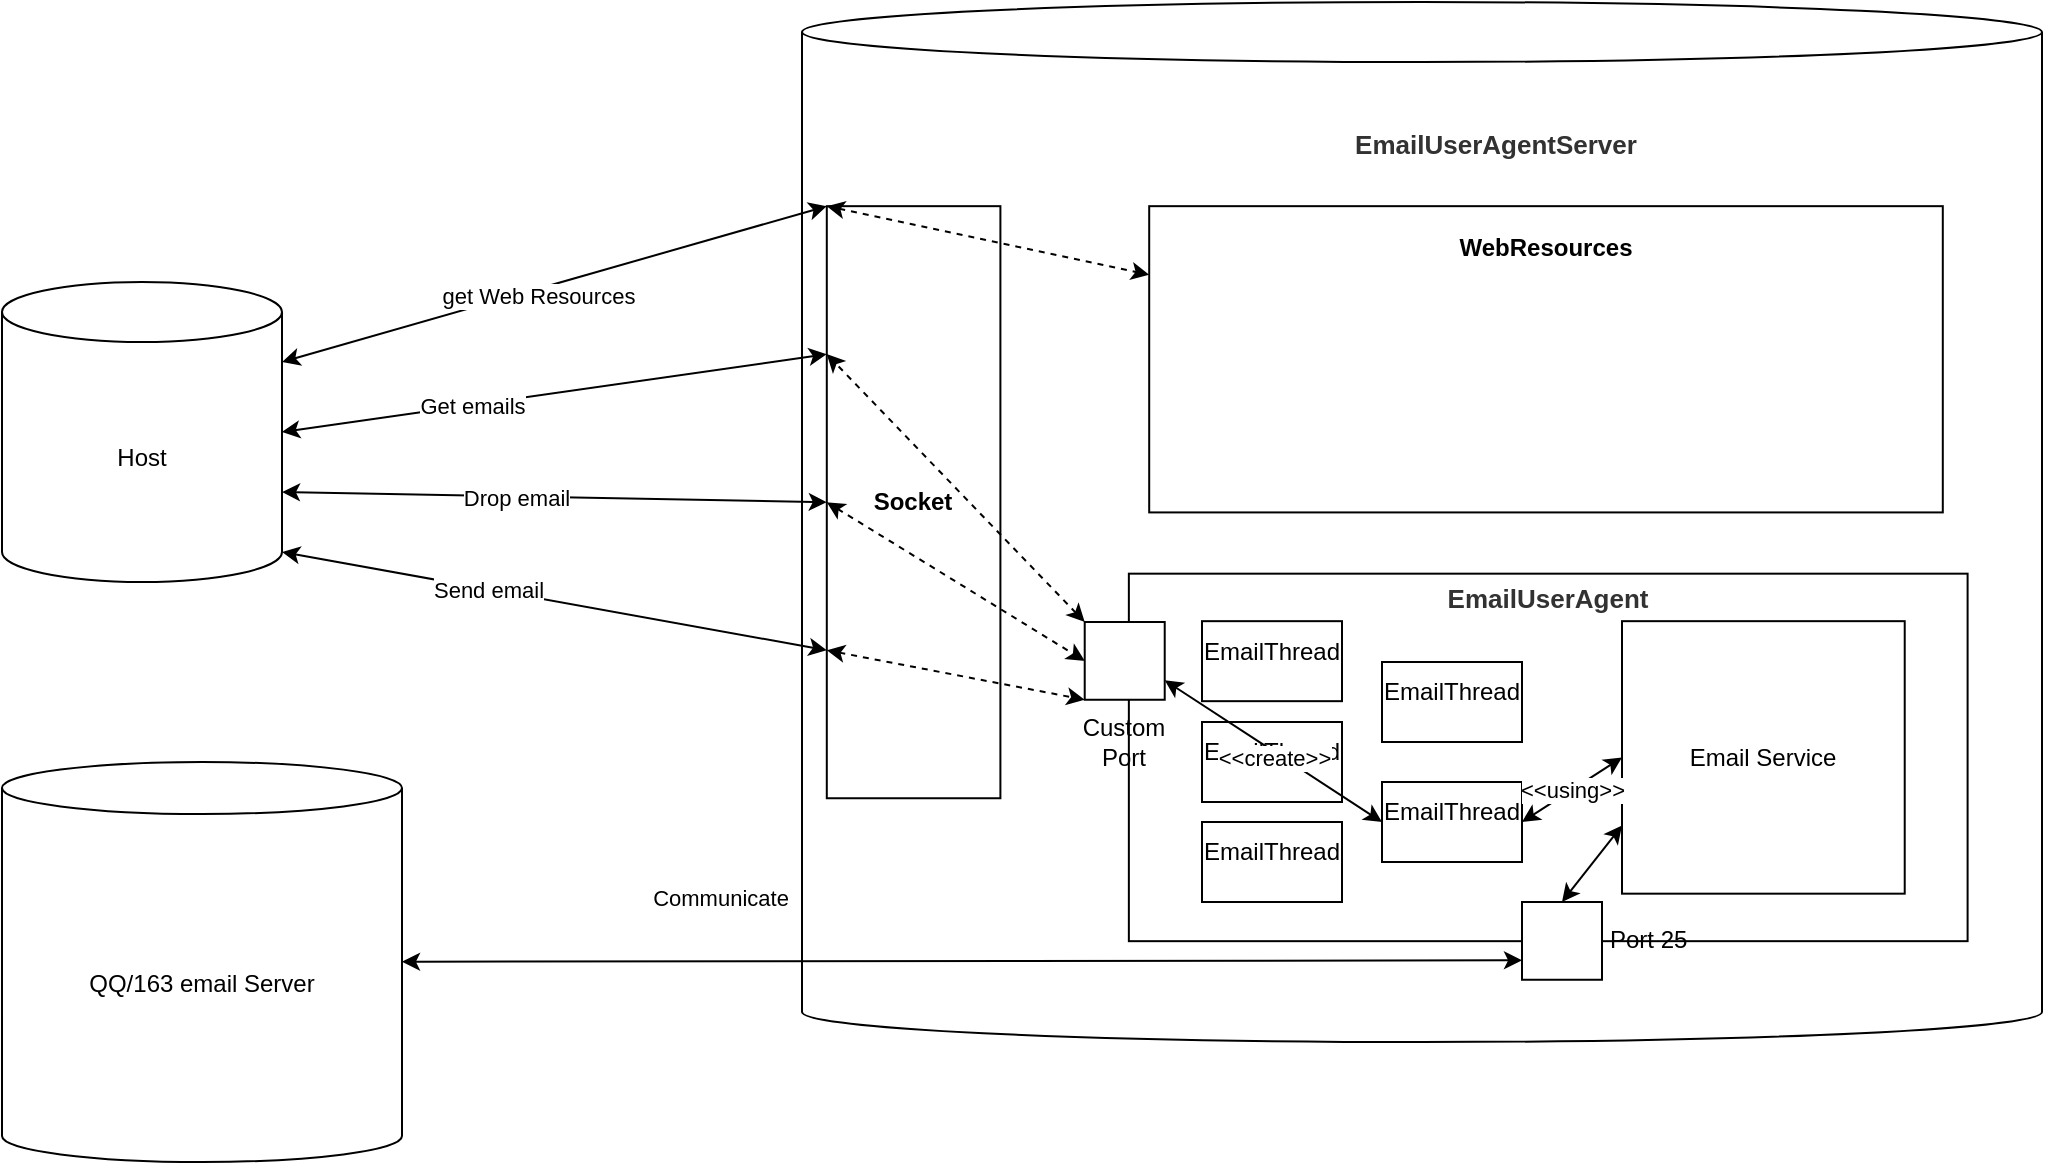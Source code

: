 <mxfile version="14.7.10" type="github">
  <diagram id="C5RBs43oDa-KdzZeNtuy" name="Page-1">
    <mxGraphModel dx="1069" dy="1152" grid="1" gridSize="10" guides="1" tooltips="1" connect="1" arrows="1" fold="1" page="1" pageScale="1" pageWidth="827" pageHeight="1169" math="0" shadow="0">
      <root>
        <mxCell id="WIyWlLk6GJQsqaUBKTNV-0" />
        <mxCell id="WIyWlLk6GJQsqaUBKTNV-1" parent="WIyWlLk6GJQsqaUBKTNV-0" />
        <mxCell id="97_k_bN5Us3Cq5SrpHCh-11" value="" style="group" vertex="1" connectable="0" parent="WIyWlLk6GJQsqaUBKTNV-1">
          <mxGeometry x="430" y="250" width="620" height="520" as="geometry" />
        </mxCell>
        <mxCell id="97_k_bN5Us3Cq5SrpHCh-0" value="" style="shape=cylinder3;whiteSpace=wrap;html=1;boundedLbl=1;backgroundOutline=1;size=15;" vertex="1" parent="97_k_bN5Us3Cq5SrpHCh-11">
          <mxGeometry width="620" height="520" as="geometry" />
        </mxCell>
        <mxCell id="97_k_bN5Us3Cq5SrpHCh-1" value="&lt;span style=&quot;color: rgb(50 , 50 , 50) ; font-size: 13px ; font-weight: 700 ; background-color: rgba(255 , 255 , 255 , 0.01)&quot;&gt;EmailUserAgentServer&lt;/span&gt;" style="text;html=1;strokeColor=none;fillColor=none;align=center;verticalAlign=middle;whiteSpace=wrap;rounded=0;" vertex="1" parent="97_k_bN5Us3Cq5SrpHCh-11">
          <mxGeometry x="322.4" y="61.25" width="49.6" height="20.417" as="geometry" />
        </mxCell>
        <mxCell id="97_k_bN5Us3Cq5SrpHCh-7" value="&lt;b&gt;Socket&lt;/b&gt;" style="rounded=0;whiteSpace=wrap;html=1;" vertex="1" parent="97_k_bN5Us3Cq5SrpHCh-11">
          <mxGeometry x="12.4" y="102.083" width="86.8" height="296.042" as="geometry" />
        </mxCell>
        <mxCell id="97_k_bN5Us3Cq5SrpHCh-5" value="" style="group" vertex="1" connectable="0" parent="97_k_bN5Us3Cq5SrpHCh-11">
          <mxGeometry x="141.36" y="285.833" width="441.44" height="193.04" as="geometry" />
        </mxCell>
        <mxCell id="97_k_bN5Us3Cq5SrpHCh-2" value="" style="rounded=0;whiteSpace=wrap;html=1;" vertex="1" parent="97_k_bN5Us3Cq5SrpHCh-5">
          <mxGeometry x="22.072" width="419.368" height="183.75" as="geometry" />
        </mxCell>
        <mxCell id="97_k_bN5Us3Cq5SrpHCh-6" value="&lt;span style=&quot;color: rgb(50 , 50 , 50) ; font-size: 13px ; font-weight: 700 ; background-color: rgba(255 , 255 , 255 , 0.01)&quot;&gt;EmailUserAgent&lt;/span&gt;" style="text;html=1;strokeColor=none;fillColor=none;align=center;verticalAlign=middle;whiteSpace=wrap;rounded=0;" vertex="1" parent="97_k_bN5Us3Cq5SrpHCh-5">
          <mxGeometry x="207.894" y="6.125" width="47.723" height="12.25" as="geometry" />
        </mxCell>
        <mxCell id="97_k_bN5Us3Cq5SrpHCh-29" value="Port 25" style="fontStyle=0;labelPosition=right;verticalLabelPosition=middle;align=left;verticalAlign=middle;spacingLeft=2;html=1;" vertex="1" parent="97_k_bN5Us3Cq5SrpHCh-5">
          <mxGeometry x="218.64" y="164.17" width="40" height="38.87" as="geometry" />
        </mxCell>
        <mxCell id="97_k_bN5Us3Cq5SrpHCh-37" value="Custom&lt;br&gt;Port" style="text;html=1;strokeColor=none;fillColor=none;align=center;verticalAlign=middle;whiteSpace=wrap;rounded=0;" vertex="1" parent="97_k_bN5Us3Cq5SrpHCh-5">
          <mxGeometry x="-0.36" y="74.167" width="40" height="20" as="geometry" />
        </mxCell>
        <mxCell id="97_k_bN5Us3Cq5SrpHCh-68" style="edgeStyle=none;rounded=0;orthogonalLoop=1;jettySize=auto;html=1;exitX=0;exitY=0.75;exitDx=0;exitDy=0;entryX=0.5;entryY=0;entryDx=0;entryDy=0;startArrow=classic;startFill=1;" edge="1" parent="97_k_bN5Us3Cq5SrpHCh-5" source="97_k_bN5Us3Cq5SrpHCh-39" target="97_k_bN5Us3Cq5SrpHCh-29">
          <mxGeometry relative="1" as="geometry" />
        </mxCell>
        <mxCell id="97_k_bN5Us3Cq5SrpHCh-39" value="Email Service" style="rounded=0;whiteSpace=wrap;html=1;" vertex="1" parent="97_k_bN5Us3Cq5SrpHCh-5">
          <mxGeometry x="268.64" y="23.75" width="141.36" height="136.25" as="geometry" />
        </mxCell>
        <mxCell id="97_k_bN5Us3Cq5SrpHCh-40" value="" style="group" vertex="1" connectable="0" parent="97_k_bN5Us3Cq5SrpHCh-5">
          <mxGeometry x="58.64" y="23.75" width="121.36" height="46.25" as="geometry" />
        </mxCell>
        <mxCell id="97_k_bN5Us3Cq5SrpHCh-49" value="" style="group" vertex="1" connectable="0" parent="97_k_bN5Us3Cq5SrpHCh-40">
          <mxGeometry width="70" height="40" as="geometry" />
        </mxCell>
        <mxCell id="97_k_bN5Us3Cq5SrpHCh-36" value="" style="rounded=0;whiteSpace=wrap;html=1;" vertex="1" parent="97_k_bN5Us3Cq5SrpHCh-49">
          <mxGeometry width="70" height="40" as="geometry" />
        </mxCell>
        <mxCell id="97_k_bN5Us3Cq5SrpHCh-38" value="EmailThread" style="text;html=1;strokeColor=none;fillColor=none;align=center;verticalAlign=middle;whiteSpace=wrap;rounded=0;" vertex="1" parent="97_k_bN5Us3Cq5SrpHCh-49">
          <mxGeometry x="15.0" y="5.417" width="40" height="20" as="geometry" />
        </mxCell>
        <mxCell id="97_k_bN5Us3Cq5SrpHCh-56" value="" style="group" vertex="1" connectable="0" parent="97_k_bN5Us3Cq5SrpHCh-5">
          <mxGeometry x="58.64" y="124.17" width="70" height="40" as="geometry" />
        </mxCell>
        <mxCell id="97_k_bN5Us3Cq5SrpHCh-57" value="" style="rounded=0;whiteSpace=wrap;html=1;" vertex="1" parent="97_k_bN5Us3Cq5SrpHCh-56">
          <mxGeometry width="70" height="40" as="geometry" />
        </mxCell>
        <mxCell id="97_k_bN5Us3Cq5SrpHCh-58" value="EmailThread" style="text;html=1;strokeColor=none;fillColor=none;align=center;verticalAlign=middle;whiteSpace=wrap;rounded=0;" vertex="1" parent="97_k_bN5Us3Cq5SrpHCh-56">
          <mxGeometry x="15.0" y="5.417" width="40" height="20" as="geometry" />
        </mxCell>
        <mxCell id="97_k_bN5Us3Cq5SrpHCh-12" style="rounded=0;orthogonalLoop=1;jettySize=auto;html=1;exitX=0;exitY=0;exitDx=0;exitDy=0;entryX=0;entryY=0.25;entryDx=0;entryDy=0;startArrow=classic;startFill=1;dashed=1;" edge="1" parent="97_k_bN5Us3Cq5SrpHCh-11" source="97_k_bN5Us3Cq5SrpHCh-4" target="97_k_bN5Us3Cq5SrpHCh-7">
          <mxGeometry relative="1" as="geometry">
            <mxPoint x="122.76" y="365.458" as="targetPoint" />
          </mxGeometry>
        </mxCell>
        <mxCell id="97_k_bN5Us3Cq5SrpHCh-13" value="" style="rounded=0;whiteSpace=wrap;html=1;" vertex="1" parent="97_k_bN5Us3Cq5SrpHCh-11">
          <mxGeometry x="173.6" y="102.083" width="396.8" height="153.125" as="geometry" />
        </mxCell>
        <mxCell id="97_k_bN5Us3Cq5SrpHCh-14" value="&lt;b&gt;WebResources&lt;/b&gt;" style="text;html=1;strokeColor=none;fillColor=none;align=center;verticalAlign=middle;whiteSpace=wrap;rounded=0;" vertex="1" parent="97_k_bN5Us3Cq5SrpHCh-11">
          <mxGeometry x="347.2" y="112.292" width="49.6" height="20.417" as="geometry" />
        </mxCell>
        <mxCell id="97_k_bN5Us3Cq5SrpHCh-19" style="edgeStyle=none;rounded=0;orthogonalLoop=1;jettySize=auto;html=1;exitX=0;exitY=0;exitDx=0;exitDy=0;startArrow=classic;startFill=1;dashed=1;" edge="1" parent="97_k_bN5Us3Cq5SrpHCh-11" source="97_k_bN5Us3Cq5SrpHCh-7" target="97_k_bN5Us3Cq5SrpHCh-13">
          <mxGeometry relative="1" as="geometry" />
        </mxCell>
        <mxCell id="97_k_bN5Us3Cq5SrpHCh-20" style="edgeStyle=none;rounded=0;orthogonalLoop=1;jettySize=auto;html=1;exitX=0;exitY=0.5;exitDx=0;exitDy=0;entryX=0;entryY=0.5;entryDx=0;entryDy=0;startArrow=classic;startFill=1;dashed=1;" edge="1" parent="97_k_bN5Us3Cq5SrpHCh-11" source="97_k_bN5Us3Cq5SrpHCh-7" target="97_k_bN5Us3Cq5SrpHCh-4">
          <mxGeometry relative="1" as="geometry" />
        </mxCell>
        <mxCell id="97_k_bN5Us3Cq5SrpHCh-21" style="edgeStyle=none;rounded=0;orthogonalLoop=1;jettySize=auto;html=1;exitX=0;exitY=0.75;exitDx=0;exitDy=0;startArrow=classic;startFill=1;dashed=1;entryX=0;entryY=1;entryDx=0;entryDy=0;" edge="1" parent="97_k_bN5Us3Cq5SrpHCh-11" source="97_k_bN5Us3Cq5SrpHCh-7" target="97_k_bN5Us3Cq5SrpHCh-4">
          <mxGeometry relative="1" as="geometry">
            <mxPoint x="110" y="350" as="targetPoint" />
          </mxGeometry>
        </mxCell>
        <mxCell id="97_k_bN5Us3Cq5SrpHCh-4" value="" style="fontStyle=0;labelPosition=right;verticalLabelPosition=middle;align=left;verticalAlign=middle;spacingLeft=2;html=1;" vertex="1" parent="97_k_bN5Us3Cq5SrpHCh-11">
          <mxGeometry x="141.36" y="310.003" width="40" height="38.87" as="geometry" />
        </mxCell>
        <mxCell id="97_k_bN5Us3Cq5SrpHCh-15" style="edgeStyle=none;rounded=0;orthogonalLoop=1;jettySize=auto;html=1;exitX=1;exitY=0;exitDx=0;exitDy=40;exitPerimeter=0;entryX=0;entryY=0;entryDx=0;entryDy=0;startArrow=classic;startFill=1;" edge="1" parent="WIyWlLk6GJQsqaUBKTNV-1" source="97_k_bN5Us3Cq5SrpHCh-8" target="97_k_bN5Us3Cq5SrpHCh-7">
          <mxGeometry relative="1" as="geometry" />
        </mxCell>
        <mxCell id="97_k_bN5Us3Cq5SrpHCh-22" value="get Web Resources" style="edgeLabel;html=1;align=center;verticalAlign=middle;resizable=0;points=[];" vertex="1" connectable="0" parent="97_k_bN5Us3Cq5SrpHCh-15">
          <mxGeometry x="-0.457" y="-2" relative="1" as="geometry">
            <mxPoint x="53" y="-14" as="offset" />
          </mxGeometry>
        </mxCell>
        <mxCell id="97_k_bN5Us3Cq5SrpHCh-16" style="edgeStyle=none;rounded=0;orthogonalLoop=1;jettySize=auto;html=1;exitX=1;exitY=0.5;exitDx=0;exitDy=0;exitPerimeter=0;entryX=0;entryY=0.25;entryDx=0;entryDy=0;startArrow=classic;startFill=1;" edge="1" parent="WIyWlLk6GJQsqaUBKTNV-1" source="97_k_bN5Us3Cq5SrpHCh-8" target="97_k_bN5Us3Cq5SrpHCh-7">
          <mxGeometry relative="1" as="geometry" />
        </mxCell>
        <mxCell id="97_k_bN5Us3Cq5SrpHCh-23" value="Get emails" style="edgeLabel;html=1;align=center;verticalAlign=middle;resizable=0;points=[];" vertex="1" connectable="0" parent="97_k_bN5Us3Cq5SrpHCh-16">
          <mxGeometry x="-0.306" relative="1" as="geometry">
            <mxPoint as="offset" />
          </mxGeometry>
        </mxCell>
        <mxCell id="97_k_bN5Us3Cq5SrpHCh-17" style="edgeStyle=none;rounded=0;orthogonalLoop=1;jettySize=auto;html=1;exitX=1;exitY=0;exitDx=0;exitDy=105;exitPerimeter=0;entryX=0;entryY=0.5;entryDx=0;entryDy=0;startArrow=classic;startFill=1;" edge="1" parent="WIyWlLk6GJQsqaUBKTNV-1" source="97_k_bN5Us3Cq5SrpHCh-8" target="97_k_bN5Us3Cq5SrpHCh-7">
          <mxGeometry relative="1" as="geometry" />
        </mxCell>
        <mxCell id="97_k_bN5Us3Cq5SrpHCh-24" value="Drop email" style="edgeLabel;html=1;align=center;verticalAlign=middle;resizable=0;points=[];" vertex="1" connectable="0" parent="97_k_bN5Us3Cq5SrpHCh-17">
          <mxGeometry x="-0.405" y="-1" relative="1" as="geometry">
            <mxPoint x="36" as="offset" />
          </mxGeometry>
        </mxCell>
        <mxCell id="97_k_bN5Us3Cq5SrpHCh-18" style="edgeStyle=none;rounded=0;orthogonalLoop=1;jettySize=auto;html=1;exitX=1;exitY=1;exitDx=0;exitDy=-15;exitPerimeter=0;entryX=0;entryY=0.75;entryDx=0;entryDy=0;startArrow=classic;startFill=1;" edge="1" parent="WIyWlLk6GJQsqaUBKTNV-1" source="97_k_bN5Us3Cq5SrpHCh-8" target="97_k_bN5Us3Cq5SrpHCh-7">
          <mxGeometry relative="1" as="geometry" />
        </mxCell>
        <mxCell id="97_k_bN5Us3Cq5SrpHCh-26" value="Send email" style="edgeLabel;html=1;align=center;verticalAlign=middle;resizable=0;points=[];" vertex="1" connectable="0" parent="97_k_bN5Us3Cq5SrpHCh-18">
          <mxGeometry x="-0.249" relative="1" as="geometry">
            <mxPoint as="offset" />
          </mxGeometry>
        </mxCell>
        <mxCell id="97_k_bN5Us3Cq5SrpHCh-8" value="Host" style="shape=cylinder3;whiteSpace=wrap;html=1;boundedLbl=1;backgroundOutline=1;size=15;" vertex="1" parent="WIyWlLk6GJQsqaUBKTNV-1">
          <mxGeometry x="30" y="390" width="140" height="150" as="geometry" />
        </mxCell>
        <mxCell id="97_k_bN5Us3Cq5SrpHCh-9" value="QQ/163 email Server" style="shape=cylinder3;whiteSpace=wrap;html=1;boundedLbl=1;backgroundOutline=1;size=13;" vertex="1" parent="WIyWlLk6GJQsqaUBKTNV-1">
          <mxGeometry x="30" y="630" width="200" height="200" as="geometry" />
        </mxCell>
        <mxCell id="97_k_bN5Us3Cq5SrpHCh-31" style="edgeStyle=none;rounded=0;orthogonalLoop=1;jettySize=auto;html=1;exitX=0;exitY=0.75;exitDx=0;exitDy=0;startArrow=classic;startFill=1;" edge="1" parent="WIyWlLk6GJQsqaUBKTNV-1" source="97_k_bN5Us3Cq5SrpHCh-29" target="97_k_bN5Us3Cq5SrpHCh-9">
          <mxGeometry relative="1" as="geometry" />
        </mxCell>
        <mxCell id="97_k_bN5Us3Cq5SrpHCh-35" value="Communicate" style="edgeLabel;html=1;align=center;verticalAlign=middle;resizable=0;points=[];" vertex="1" connectable="0" parent="97_k_bN5Us3Cq5SrpHCh-31">
          <mxGeometry x="0.433" y="1" relative="1" as="geometry">
            <mxPoint y="-33" as="offset" />
          </mxGeometry>
        </mxCell>
        <mxCell id="97_k_bN5Us3Cq5SrpHCh-53" value="" style="group" vertex="1" connectable="0" parent="WIyWlLk6GJQsqaUBKTNV-1">
          <mxGeometry x="630" y="610.003" width="70" height="40" as="geometry" />
        </mxCell>
        <mxCell id="97_k_bN5Us3Cq5SrpHCh-54" value="" style="rounded=0;whiteSpace=wrap;html=1;" vertex="1" parent="97_k_bN5Us3Cq5SrpHCh-53">
          <mxGeometry width="70" height="40" as="geometry" />
        </mxCell>
        <mxCell id="97_k_bN5Us3Cq5SrpHCh-55" value="EmailThread" style="text;html=1;strokeColor=none;fillColor=none;align=center;verticalAlign=middle;whiteSpace=wrap;rounded=0;" vertex="1" parent="97_k_bN5Us3Cq5SrpHCh-53">
          <mxGeometry x="15.0" y="5.417" width="40" height="20" as="geometry" />
        </mxCell>
        <mxCell id="97_k_bN5Us3Cq5SrpHCh-59" value="" style="group" vertex="1" connectable="0" parent="WIyWlLk6GJQsqaUBKTNV-1">
          <mxGeometry x="720" y="580.003" width="70" height="40" as="geometry" />
        </mxCell>
        <mxCell id="97_k_bN5Us3Cq5SrpHCh-60" value="" style="rounded=0;whiteSpace=wrap;html=1;" vertex="1" parent="97_k_bN5Us3Cq5SrpHCh-59">
          <mxGeometry width="70" height="40" as="geometry" />
        </mxCell>
        <mxCell id="97_k_bN5Us3Cq5SrpHCh-61" value="EmailThread" style="text;html=1;strokeColor=none;fillColor=none;align=center;verticalAlign=middle;whiteSpace=wrap;rounded=0;" vertex="1" parent="97_k_bN5Us3Cq5SrpHCh-59">
          <mxGeometry x="15.0" y="5.417" width="40" height="20" as="geometry" />
        </mxCell>
        <mxCell id="97_k_bN5Us3Cq5SrpHCh-62" value="" style="group" vertex="1" connectable="0" parent="WIyWlLk6GJQsqaUBKTNV-1">
          <mxGeometry x="720" y="640.003" width="70" height="40" as="geometry" />
        </mxCell>
        <mxCell id="97_k_bN5Us3Cq5SrpHCh-63" value="" style="rounded=0;whiteSpace=wrap;html=1;" vertex="1" parent="97_k_bN5Us3Cq5SrpHCh-62">
          <mxGeometry width="70" height="40" as="geometry" />
        </mxCell>
        <mxCell id="97_k_bN5Us3Cq5SrpHCh-64" value="EmailThread" style="text;html=1;strokeColor=none;fillColor=none;align=center;verticalAlign=middle;whiteSpace=wrap;rounded=0;" vertex="1" parent="97_k_bN5Us3Cq5SrpHCh-62">
          <mxGeometry x="15.0" y="5.417" width="40" height="20" as="geometry" />
        </mxCell>
        <mxCell id="97_k_bN5Us3Cq5SrpHCh-65" style="edgeStyle=none;rounded=0;orthogonalLoop=1;jettySize=auto;html=1;exitX=1;exitY=0.75;exitDx=0;exitDy=0;entryX=0;entryY=0.5;entryDx=0;entryDy=0;startArrow=classic;startFill=1;" edge="1" parent="WIyWlLk6GJQsqaUBKTNV-1" source="97_k_bN5Us3Cq5SrpHCh-4" target="97_k_bN5Us3Cq5SrpHCh-63">
          <mxGeometry relative="1" as="geometry" />
        </mxCell>
        <mxCell id="97_k_bN5Us3Cq5SrpHCh-66" value="&amp;lt;&amp;lt;create&amp;gt;&amp;gt;" style="edgeLabel;html=1;align=center;verticalAlign=middle;resizable=0;points=[];" vertex="1" connectable="0" parent="97_k_bN5Us3Cq5SrpHCh-65">
          <mxGeometry x="-0.287" y="-1" relative="1" as="geometry">
            <mxPoint x="16" y="13" as="offset" />
          </mxGeometry>
        </mxCell>
        <mxCell id="97_k_bN5Us3Cq5SrpHCh-67" value="&amp;lt;&amp;lt;using&amp;gt;&amp;gt;" style="edgeStyle=none;rounded=0;orthogonalLoop=1;jettySize=auto;html=1;exitX=1;exitY=0.5;exitDx=0;exitDy=0;entryX=0;entryY=0.5;entryDx=0;entryDy=0;startArrow=classic;startFill=1;" edge="1" parent="WIyWlLk6GJQsqaUBKTNV-1" source="97_k_bN5Us3Cq5SrpHCh-63" target="97_k_bN5Us3Cq5SrpHCh-39">
          <mxGeometry relative="1" as="geometry" />
        </mxCell>
      </root>
    </mxGraphModel>
  </diagram>
</mxfile>

